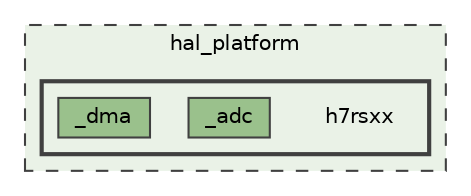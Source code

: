 digraph "hal_platform/h7rsxx"
{
 // INTERACTIVE_SVG=YES
 // LATEX_PDF_SIZE
  bgcolor="transparent";
  edge [fontname=Helvetica,fontsize=10,labelfontname=Helvetica,labelfontsize=10];
  node [fontname=Helvetica,fontsize=10,shape=box,height=0.2,width=0.4];
  compound=true
  subgraph clusterdir_7da9fa3e46f3496e22e0d53e72e5a458 {
    graph [ bgcolor="#eaf2e7", pencolor="grey25", label="hal_platform", fontname=Helvetica,fontsize=10 style="filled,dashed", URL="dir_7da9fa3e46f3496e22e0d53e72e5a458.html",tooltip=""]
  subgraph clusterdir_ecba37078b2646ad8615f0f92eab48bb {
    graph [ bgcolor="#eaf2e7", pencolor="grey25", label="", fontname=Helvetica,fontsize=10 style="filled,bold", URL="dir_ecba37078b2646ad8615f0f92eab48bb.html",tooltip=""]
    dir_ecba37078b2646ad8615f0f92eab48bb [shape=plaintext, label="h7rsxx"];
  dir_c86749a12d0b5f37729118ac0376c51e [label="_adc", fillcolor="#9ac18c", color="grey25", style="filled", URL="dir_c86749a12d0b5f37729118ac0376c51e.html",tooltip=""];
  dir_d15f750d2e50aa73cfdc2e6249ca3932 [label="_dma", fillcolor="#9ac18c", color="grey25", style="filled", URL="dir_d15f750d2e50aa73cfdc2e6249ca3932.html",tooltip=""];
  }
  }
}
